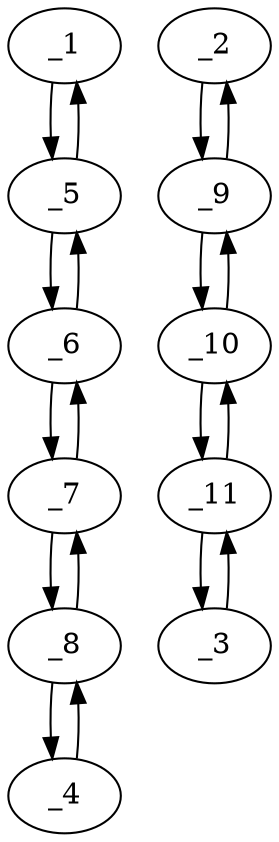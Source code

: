 digraph s1883_03 {
	_1	 [x="134.000000",
		y="85.000000"];
	_5	 [x="127.000000",
		y="99.000000"];
	_1 -> _5	 [angle="2.034444",
		orient="0.894427"];
	_2	 [x="140.000000",
		y="109.000000"];
	_9	 [x="149.000000",
		y="95.000000"];
	_2 -> _9	 [angle="-0.999459",
		orient="-0.841178"];
	_3	 [x="157.000000",
		y="144.000000"];
	_11	 [x="162.000000",
		y="127.000000"];
	_3 -> _11	 [angle="-1.284745",
		orient="-0.959366"];
	_4	 [x="88.000000",
		y="154.000000"];
	_8	 [x="94.000000",
		y="137.000000"];
	_4 -> _8	 [angle="-1.231504",
		orient="-0.942990"];
	_5 -> _1	 [angle="-1.107149",
		orient="-0.894427"];
	_6	 [x="111.000000",
		y="107.000000"];
	_5 -> _6	 [angle="2.677945",
		orient="0.447214"];
	_6 -> _5	 [angle="-0.463648",
		orient="-0.447214"];
	_7	 [x="102.000000",
		y="121.000000"];
	_6 -> _7	 [angle="2.142134",
		orient="0.841178"];
	_7 -> _6	 [angle="-0.999459",
		orient="-0.841178"];
	_7 -> _8	 [angle="2.034444",
		orient="0.894427"];
	_8 -> _4	 [angle="1.910089",
		orient="0.942990"];
	_8 -> _7	 [angle="-1.107149",
		orient="-0.894427"];
	_9 -> _2	 [angle="2.142134",
		orient="0.841178"];
	_10	 [x="161.000000",
		y="105.000000"];
	_9 -> _10	 [angle="0.694738",
		orient="0.640184"];
	_10 -> _9	 [angle="-2.446854",
		orient="-0.640184"];
	_10 -> _11	 [angle="1.525373",
		orient="0.998969"];
	_11 -> _3	 [angle="1.856848",
		orient="0.959366"];
	_11 -> _10	 [angle="-1.616220",
		orient="-0.998969"];
}
